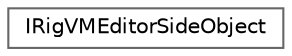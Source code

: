 digraph "Graphical Class Hierarchy"
{
 // INTERACTIVE_SVG=YES
 // LATEX_PDF_SIZE
  bgcolor="transparent";
  edge [fontname=Helvetica,fontsize=10,labelfontname=Helvetica,labelfontsize=10];
  node [fontname=Helvetica,fontsize=10,shape=box,height=0.2,width=0.4];
  rankdir="LR";
  Node0 [id="Node000000",label="IRigVMEditorSideObject",height=0.2,width=0.4,color="grey40", fillcolor="white", style="filled",URL="$dc/d39/classIRigVMEditorSideObject.html",tooltip=" "];
}
